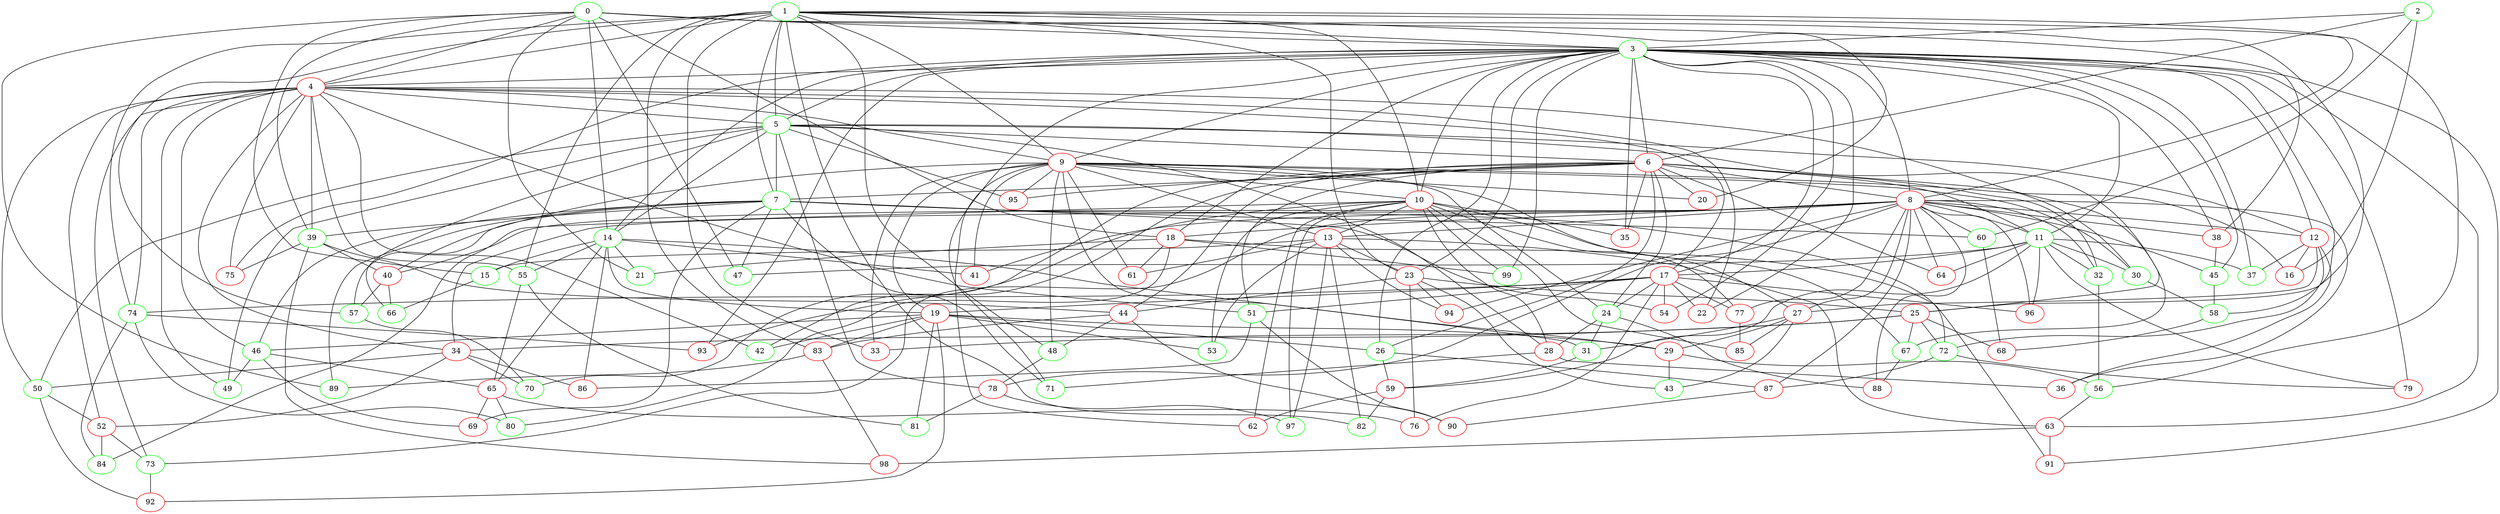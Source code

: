 strict graph B {
	graph [name=B];
	0	 [color=green];
	3	 [color=green];
	0 -- 3;
	4	 [color=red];
	0 -- 4;
	14	 [color=green];
	0 -- 14;
	15	 [color=green];
	0 -- 15;
	18	 [color=red];
	0 -- 18;
	21	 [color=green];
	0 -- 21;
	25	 [color=red];
	0 -- 25;
	38	 [color=red];
	0 -- 38;
	39	 [color=green];
	0 -- 39;
	47	 [color=green];
	0 -- 47;
	89	 [color=green];
	0 -- 89;
	1	 [color=green];
	1 -- 3;
	1 -- 4;
	5	 [color=green];
	1 -- 5;
	7	 [color=green];
	1 -- 7;
	8	 [color=red];
	1 -- 8;
	9	 [color=red];
	1 -- 9;
	10	 [color=red];
	1 -- 10;
	20	 [color=red];
	1 -- 20;
	23	 [color=red];
	1 -- 23;
	33	 [color=red];
	1 -- 33;
	48	 [color=green];
	1 -- 48;
	55	 [color=green];
	1 -- 55;
	56	 [color=green];
	1 -- 56;
	57	 [color=green];
	1 -- 57;
	74	 [color=green];
	1 -- 74;
	82	 [color=green];
	1 -- 82;
	83	 [color=red];
	1 -- 83;
	2	 [color=green];
	2 -- 3;
	6	 [color=red];
	2 -- 6;
	16	 [color=red];
	2 -- 16;
	60	 [color=green];
	2 -- 60;
	3 -- 4;
	3 -- 5;
	3 -- 6;
	3 -- 8;
	3 -- 9;
	3 -- 10;
	11	 [color=green];
	3 -- 11;
	12	 [color=red];
	3 -- 12;
	3 -- 14;
	17	 [color=red];
	3 -- 17;
	3 -- 18;
	22	 [color=red];
	3 -- 22;
	3 -- 23;
	26	 [color=green];
	3 -- 26;
	35	 [color=red];
	3 -- 35;
	37	 [color=green];
	3 -- 37;
	3 -- 38;
	45	 [color=green];
	3 -- 45;
	54	 [color=red];
	3 -- 54;
	58	 [color=green];
	3 -- 58;
	63	 [color=red];
	3 -- 63;
	71	 [color=green];
	3 -- 71;
	75	 [color=red];
	3 -- 75;
	79	 [color=red];
	3 -- 79;
	91	 [color=red];
	3 -- 91;
	93	 [color=red];
	3 -- 93;
	99	 [color=green];
	3 -- 99;
	4 -- 5;
	4 -- 9;
	4 -- 17;
	4 -- 22;
	30	 [color=green];
	4 -- 30;
	34	 [color=red];
	4 -- 34;
	4 -- 39;
	42	 [color=green];
	4 -- 42;
	46	 [color=green];
	4 -- 46;
	49	 [color=green];
	4 -- 49;
	50	 [color=green];
	4 -- 50;
	51	 [color=green];
	4 -- 51;
	52	 [color=red];
	4 -- 52;
	4 -- 55;
	73	 [color=green];
	4 -- 73;
	4 -- 74;
	4 -- 75;
	5 -- 6;
	5 -- 7;
	5 -- 12;
	5 -- 14;
	5 -- 25;
	28	 [color=red];
	5 -- 28;
	5 -- 49;
	5 -- 50;
	66	 [color=green];
	5 -- 66;
	78	 [color=red];
	5 -- 78;
	95	 [color=red];
	5 -- 95;
	6 -- 7;
	6 -- 8;
	6 -- 11;
	6 -- 20;
	24	 [color=green];
	6 -- 24;
	6 -- 26;
	32	 [color=green];
	6 -- 32;
	6 -- 35;
	6 -- 42;
	44	 [color=red];
	6 -- 44;
	6 -- 51;
	64	 [color=red];
	6 -- 64;
	67	 [color=green];
	6 -- 67;
	70	 [color=green];
	6 -- 70;
	6 -- 95;
	7 -- 39;
	7 -- 46;
	7 -- 47;
	7 -- 54;
	7 -- 57;
	7 -- 60;
	69	 [color=red];
	7 -- 69;
	7 -- 71;
	72	 [color=green];
	7 -- 72;
	7 -- 89;
	8 -- 11;
	8 -- 12;
	13	 [color=red];
	8 -- 13;
	8 -- 18;
	27	 [color=red];
	8 -- 27;
	8 -- 32;
	8 -- 34;
	36	 [color=red];
	8 -- 36;
	8 -- 38;
	40	 [color=red];
	8 -- 40;
	41	 [color=red];
	8 -- 41;
	8 -- 45;
	8 -- 60;
	8 -- 64;
	8 -- 73;
	77	 [color=red];
	8 -- 77;
	8 -- 78;
	87	 [color=red];
	8 -- 87;
	88	 [color=red];
	8 -- 88;
	94	 [color=red];
	8 -- 94;
	96	 [color=red];
	8 -- 96;
	9 -- 10;
	9 -- 13;
	9 -- 16;
	19	 [color=red];
	9 -- 19;
	9 -- 20;
	9 -- 24;
	9 -- 27;
	9 -- 30;
	31	 [color=green];
	9 -- 31;
	9 -- 33;
	9 -- 40;
	9 -- 41;
	9 -- 48;
	61	 [color=red];
	9 -- 61;
	62	 [color=red];
	9 -- 62;
	9 -- 95;
	10 -- 13;
	10 -- 28;
	10 -- 35;
	53	 [color=green];
	10 -- 53;
	10 -- 62;
	10 -- 67;
	10 -- 77;
	84	 [color=green];
	10 -- 84;
	85	 [color=red];
	10 -- 85;
	10 -- 93;
	97	 [color=green];
	10 -- 97;
	10 -- 99;
	11 -- 17;
	11 -- 30;
	11 -- 32;
	11 -- 37;
	11 -- 47;
	59	 [color=red];
	11 -- 59;
	11 -- 64;
	11 -- 79;
	11 -- 96;
	12 -- 16;
	12 -- 27;
	12 -- 36;
	12 -- 37;
	12 -- 72;
	13 -- 15;
	13 -- 23;
	13 -- 53;
	13 -- 61;
	13 -- 63;
	13 -- 82;
	13 -- 94;
	13 -- 97;
	14 -- 15;
	14 -- 19;
	14 -- 21;
	29	 [color=red];
	14 -- 29;
	14 -- 41;
	14 -- 55;
	65	 [color=red];
	14 -- 65;
	86	 [color=red];
	14 -- 86;
	15 -- 66;
	17 -- 19;
	17 -- 22;
	17 -- 24;
	17 -- 51;
	17 -- 54;
	17 -- 74;
	76	 [color=red];
	17 -- 76;
	17 -- 77;
	17 -- 96;
	18 -- 21;
	18 -- 61;
	80	 [color=green];
	18 -- 80;
	18 -- 91;
	18 -- 99;
	19 -- 26;
	19 -- 29;
	19 -- 42;
	19 -- 46;
	19 -- 53;
	81	 [color=green];
	19 -- 81;
	19 -- 83;
	92	 [color=red];
	19 -- 92;
	23 -- 25;
	43	 [color=green];
	23 -- 43;
	23 -- 44;
	23 -- 76;
	23 -- 94;
	24 -- 28;
	24 -- 31;
	24 -- 88;
	25 -- 33;
	25 -- 34;
	25 -- 67;
	68	 [color=red];
	25 -- 68;
	25 -- 72;
	26 -- 59;
	26 -- 87;
	27 -- 29;
	27 -- 31;
	27 -- 43;
	27 -- 85;
	28 -- 36;
	28 -- 71;
	29 -- 43;
	29 -- 56;
	30 -- 58;
	31 -- 59;
	32 -- 56;
	34 -- 50;
	34 -- 52;
	34 -- 70;
	34 -- 86;
	38 -- 45;
	39 -- 40;
	39 -- 44;
	39 -- 75;
	98	 [color=red];
	39 -- 98;
	40 -- 57;
	40 -- 66;
	44 -- 48;
	44 -- 83;
	90	 [color=red];
	44 -- 90;
	45 -- 58;
	46 -- 49;
	46 -- 65;
	46 -- 69;
	48 -- 78;
	50 -- 52;
	50 -- 92;
	51 -- 86;
	51 -- 90;
	52 -- 73;
	52 -- 84;
	55 -- 65;
	55 -- 81;
	56 -- 63;
	57 -- 70;
	58 -- 68;
	59 -- 62;
	59 -- 82;
	60 -- 68;
	63 -- 91;
	63 -- 98;
	65 -- 69;
	65 -- 76;
	65 -- 80;
	67 -- 88;
	72 -- 79;
	72 -- 87;
	73 -- 92;
	74 -- 80;
	74 -- 84;
	74 -- 93;
	77 -- 85;
	78 -- 81;
	78 -- 97;
	83 -- 89;
	83 -- 98;
	87 -- 90;
}
